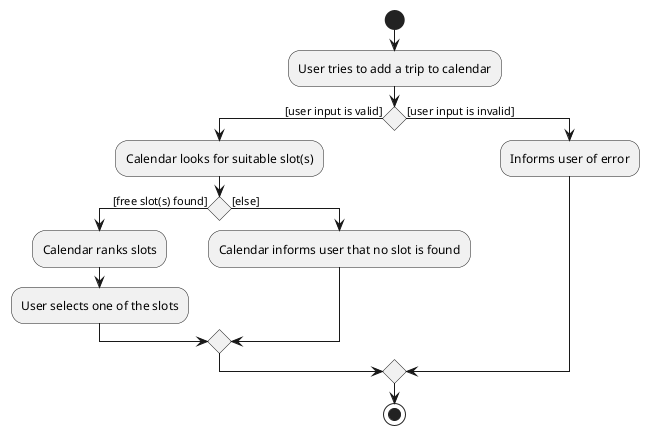 @startuml
start
:User tries to add a trip to calendar;

if () then ([user input is valid])
    :Calendar looks for suitable slot(s);
    if () then ([free slot(s) found])
        :Calendar ranks slots;
        :User selects one of the slots;
    else ([else])
        :Calendar informs user that no slot is found;
    endif

else ([user input is invalid])
    :Informs user of error;
endif
stop
@enduml